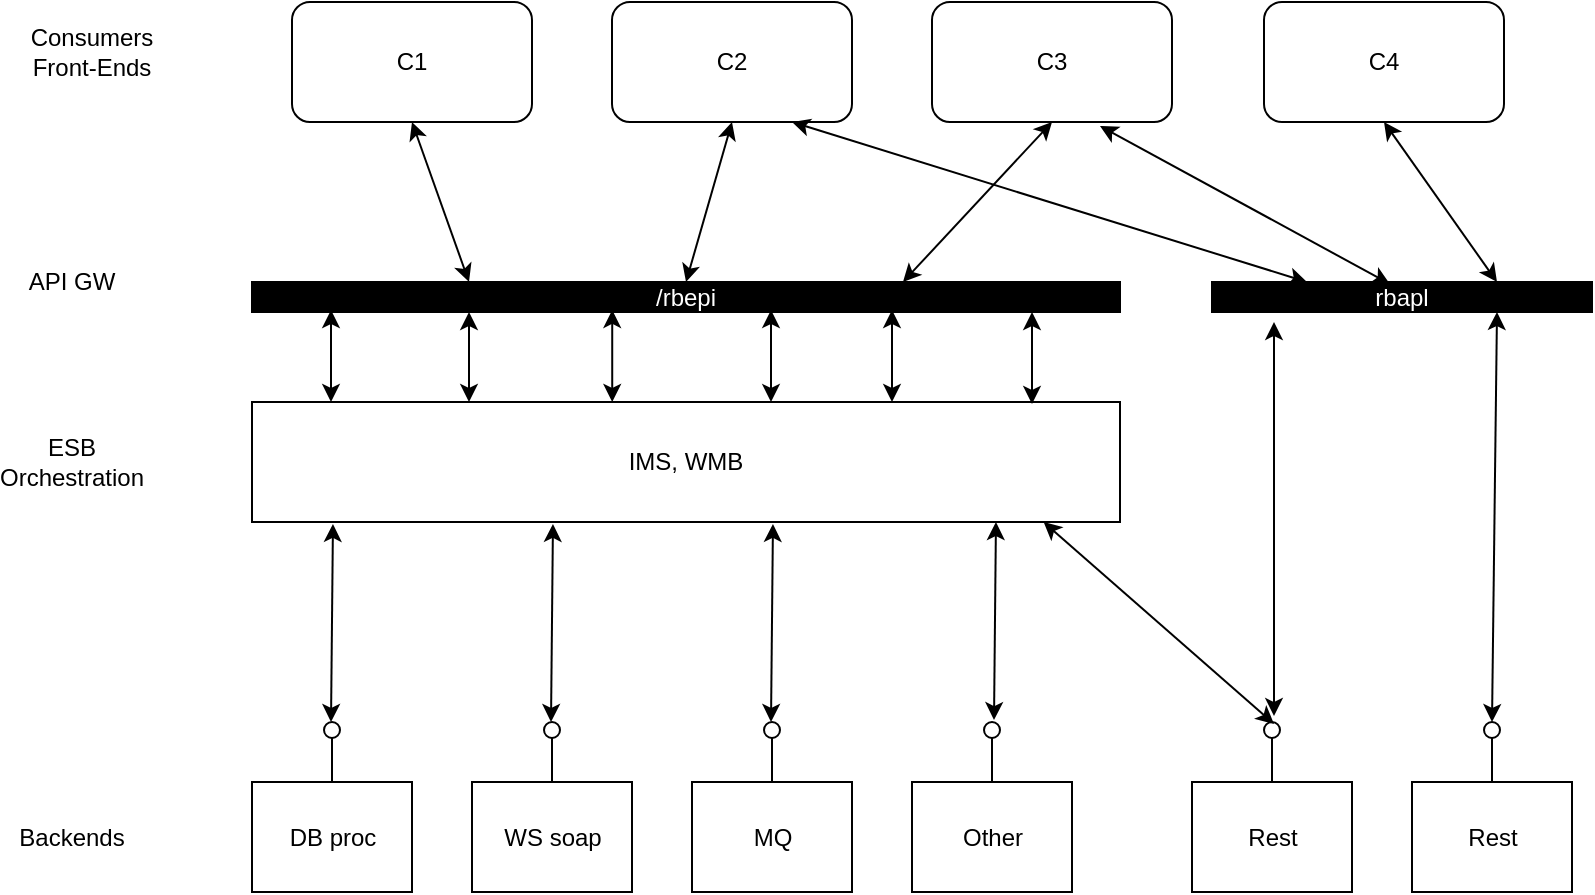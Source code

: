 <mxfile version="22.0.8" type="github">
  <diagram name="Stránka-1" id="EVxR3ctEMm_QV-ffG0Ox">
    <mxGraphModel dx="906" dy="531" grid="1" gridSize="10" guides="1" tooltips="1" connect="1" arrows="1" fold="1" page="1" pageScale="1" pageWidth="827" pageHeight="1169" math="0" shadow="0">
      <root>
        <mxCell id="0" />
        <mxCell id="1" parent="0" />
        <mxCell id="j2wSv_mhDDOv_lIF8v3o-17" value="Rest" style="html=1;rounded=0;" vertex="1" parent="1">
          <mxGeometry x="710" y="680" width="80" height="55" as="geometry" />
        </mxCell>
        <mxCell id="j2wSv_mhDDOv_lIF8v3o-18" value="" style="endArrow=none;html=1;rounded=0;align=center;verticalAlign=top;endFill=0;labelBackgroundColor=none;endSize=2;" edge="1" source="j2wSv_mhDDOv_lIF8v3o-19" parent="1">
          <mxGeometry relative="1" as="geometry">
            <mxPoint x="750" y="650" as="targetPoint" />
          </mxGeometry>
        </mxCell>
        <mxCell id="j2wSv_mhDDOv_lIF8v3o-20" value="" style="endArrow=none;html=1;rounded=0;align=center;verticalAlign=top;endFill=0;labelBackgroundColor=none;endSize=2;" edge="1" parent="1" source="j2wSv_mhDDOv_lIF8v3o-17" target="j2wSv_mhDDOv_lIF8v3o-19">
          <mxGeometry relative="1" as="geometry">
            <mxPoint x="750" y="665" as="sourcePoint" />
            <mxPoint x="750" y="650" as="targetPoint" />
          </mxGeometry>
        </mxCell>
        <mxCell id="j2wSv_mhDDOv_lIF8v3o-19" value="" style="ellipse;html=1;fontSize=11;align=center;fillColor=none;points=[];aspect=fixed;resizable=0;verticalAlign=bottom;labelPosition=center;verticalLabelPosition=top;flipH=1;" vertex="1" parent="1">
          <mxGeometry x="746" y="650" width="8" height="8" as="geometry" />
        </mxCell>
        <mxCell id="j2wSv_mhDDOv_lIF8v3o-21" value="Rest" style="html=1;rounded=0;" vertex="1" parent="1">
          <mxGeometry x="600" y="680" width="80" height="55" as="geometry" />
        </mxCell>
        <mxCell id="j2wSv_mhDDOv_lIF8v3o-22" value="" style="endArrow=none;html=1;rounded=0;align=center;verticalAlign=top;endFill=0;labelBackgroundColor=none;endSize=2;" edge="1" parent="1" source="j2wSv_mhDDOv_lIF8v3o-24">
          <mxGeometry relative="1" as="geometry">
            <mxPoint x="640" y="650" as="targetPoint" />
          </mxGeometry>
        </mxCell>
        <mxCell id="j2wSv_mhDDOv_lIF8v3o-23" value="" style="endArrow=none;html=1;rounded=0;align=center;verticalAlign=top;endFill=0;labelBackgroundColor=none;endSize=2;" edge="1" parent="1" source="j2wSv_mhDDOv_lIF8v3o-21" target="j2wSv_mhDDOv_lIF8v3o-24">
          <mxGeometry relative="1" as="geometry">
            <mxPoint x="640" y="665" as="sourcePoint" />
            <mxPoint x="640" y="650" as="targetPoint" />
          </mxGeometry>
        </mxCell>
        <mxCell id="j2wSv_mhDDOv_lIF8v3o-24" value="" style="ellipse;html=1;fontSize=11;align=center;fillColor=none;points=[];aspect=fixed;resizable=0;verticalAlign=bottom;labelPosition=center;verticalLabelPosition=top;flipH=1;" vertex="1" parent="1">
          <mxGeometry x="636" y="650" width="8" height="8" as="geometry" />
        </mxCell>
        <mxCell id="j2wSv_mhDDOv_lIF8v3o-26" value="WS soap" style="html=1;rounded=0;" vertex="1" parent="1">
          <mxGeometry x="240" y="680" width="80" height="55" as="geometry" />
        </mxCell>
        <mxCell id="j2wSv_mhDDOv_lIF8v3o-27" value="" style="endArrow=none;html=1;rounded=0;align=center;verticalAlign=top;endFill=0;labelBackgroundColor=none;endSize=2;" edge="1" parent="1" source="j2wSv_mhDDOv_lIF8v3o-29">
          <mxGeometry relative="1" as="geometry">
            <mxPoint x="280" y="650" as="targetPoint" />
          </mxGeometry>
        </mxCell>
        <mxCell id="j2wSv_mhDDOv_lIF8v3o-28" value="" style="endArrow=none;html=1;rounded=0;align=center;verticalAlign=top;endFill=0;labelBackgroundColor=none;endSize=2;" edge="1" parent="1" source="j2wSv_mhDDOv_lIF8v3o-26" target="j2wSv_mhDDOv_lIF8v3o-29">
          <mxGeometry relative="1" as="geometry">
            <mxPoint x="280" y="665" as="sourcePoint" />
            <mxPoint x="280" y="650" as="targetPoint" />
          </mxGeometry>
        </mxCell>
        <mxCell id="j2wSv_mhDDOv_lIF8v3o-29" value="" style="ellipse;html=1;fontSize=11;align=center;fillColor=none;points=[];aspect=fixed;resizable=0;verticalAlign=bottom;labelPosition=center;verticalLabelPosition=top;flipH=1;" vertex="1" parent="1">
          <mxGeometry x="276" y="650" width="8" height="8" as="geometry" />
        </mxCell>
        <mxCell id="j2wSv_mhDDOv_lIF8v3o-30" value="DB proc" style="html=1;rounded=0;" vertex="1" parent="1">
          <mxGeometry x="130" y="680" width="80" height="55" as="geometry" />
        </mxCell>
        <mxCell id="j2wSv_mhDDOv_lIF8v3o-31" value="" style="endArrow=none;html=1;rounded=0;align=center;verticalAlign=top;endFill=0;labelBackgroundColor=none;endSize=2;" edge="1" parent="1" source="j2wSv_mhDDOv_lIF8v3o-33">
          <mxGeometry relative="1" as="geometry">
            <mxPoint x="170" y="650" as="targetPoint" />
          </mxGeometry>
        </mxCell>
        <mxCell id="j2wSv_mhDDOv_lIF8v3o-32" value="" style="endArrow=none;html=1;rounded=0;align=center;verticalAlign=top;endFill=0;labelBackgroundColor=none;endSize=2;" edge="1" parent="1" source="j2wSv_mhDDOv_lIF8v3o-30" target="j2wSv_mhDDOv_lIF8v3o-33">
          <mxGeometry relative="1" as="geometry">
            <mxPoint x="170" y="665" as="sourcePoint" />
            <mxPoint x="170" y="650" as="targetPoint" />
          </mxGeometry>
        </mxCell>
        <mxCell id="j2wSv_mhDDOv_lIF8v3o-33" value="" style="ellipse;html=1;fontSize=11;align=center;fillColor=none;points=[];aspect=fixed;resizable=0;verticalAlign=bottom;labelPosition=center;verticalLabelPosition=top;flipH=1;" vertex="1" parent="1">
          <mxGeometry x="166" y="650" width="8" height="8" as="geometry" />
        </mxCell>
        <mxCell id="j2wSv_mhDDOv_lIF8v3o-34" value="Other" style="html=1;rounded=0;" vertex="1" parent="1">
          <mxGeometry x="460" y="680" width="80" height="55" as="geometry" />
        </mxCell>
        <mxCell id="j2wSv_mhDDOv_lIF8v3o-35" value="" style="endArrow=none;html=1;rounded=0;align=center;verticalAlign=top;endFill=0;labelBackgroundColor=none;endSize=2;" edge="1" parent="1" source="j2wSv_mhDDOv_lIF8v3o-37">
          <mxGeometry relative="1" as="geometry">
            <mxPoint x="500" y="650" as="targetPoint" />
          </mxGeometry>
        </mxCell>
        <mxCell id="j2wSv_mhDDOv_lIF8v3o-36" value="" style="endArrow=none;html=1;rounded=0;align=center;verticalAlign=top;endFill=0;labelBackgroundColor=none;endSize=2;" edge="1" parent="1" source="j2wSv_mhDDOv_lIF8v3o-34" target="j2wSv_mhDDOv_lIF8v3o-37">
          <mxGeometry relative="1" as="geometry">
            <mxPoint x="500" y="665" as="sourcePoint" />
            <mxPoint x="500" y="650" as="targetPoint" />
          </mxGeometry>
        </mxCell>
        <mxCell id="j2wSv_mhDDOv_lIF8v3o-37" value="" style="ellipse;html=1;fontSize=11;align=center;fillColor=none;points=[];aspect=fixed;resizable=0;verticalAlign=bottom;labelPosition=center;verticalLabelPosition=top;flipH=1;" vertex="1" parent="1">
          <mxGeometry x="496" y="650" width="8" height="8" as="geometry" />
        </mxCell>
        <mxCell id="j2wSv_mhDDOv_lIF8v3o-38" value="MQ" style="html=1;rounded=0;" vertex="1" parent="1">
          <mxGeometry x="350" y="680" width="80" height="55" as="geometry" />
        </mxCell>
        <mxCell id="j2wSv_mhDDOv_lIF8v3o-39" value="" style="endArrow=none;html=1;rounded=0;align=center;verticalAlign=top;endFill=0;labelBackgroundColor=none;endSize=2;" edge="1" parent="1" source="j2wSv_mhDDOv_lIF8v3o-41">
          <mxGeometry relative="1" as="geometry">
            <mxPoint x="390" y="650" as="targetPoint" />
          </mxGeometry>
        </mxCell>
        <mxCell id="j2wSv_mhDDOv_lIF8v3o-40" value="" style="endArrow=none;html=1;rounded=0;align=center;verticalAlign=top;endFill=0;labelBackgroundColor=none;endSize=2;" edge="1" parent="1" source="j2wSv_mhDDOv_lIF8v3o-38" target="j2wSv_mhDDOv_lIF8v3o-41">
          <mxGeometry relative="1" as="geometry">
            <mxPoint x="390" y="665" as="sourcePoint" />
            <mxPoint x="390" y="650" as="targetPoint" />
          </mxGeometry>
        </mxCell>
        <mxCell id="j2wSv_mhDDOv_lIF8v3o-41" value="" style="ellipse;html=1;fontSize=11;align=center;fillColor=none;points=[];aspect=fixed;resizable=0;verticalAlign=bottom;labelPosition=center;verticalLabelPosition=top;flipH=1;" vertex="1" parent="1">
          <mxGeometry x="386" y="650" width="8" height="8" as="geometry" />
        </mxCell>
        <mxCell id="j2wSv_mhDDOv_lIF8v3o-42" value="IMS, WMB" style="rounded=0;whiteSpace=wrap;html=1;" vertex="1" parent="1">
          <mxGeometry x="130" y="490" width="434" height="60" as="geometry" />
        </mxCell>
        <mxCell id="j2wSv_mhDDOv_lIF8v3o-43" value="Backends" style="text;strokeColor=none;align=center;fillColor=none;html=1;verticalAlign=middle;whiteSpace=wrap;rounded=0;" vertex="1" parent="1">
          <mxGeometry x="10" y="692.5" width="60" height="30" as="geometry" />
        </mxCell>
        <mxCell id="j2wSv_mhDDOv_lIF8v3o-44" value="ESB&lt;br&gt;Orchestration" style="text;strokeColor=none;align=center;fillColor=none;html=1;verticalAlign=middle;whiteSpace=wrap;rounded=0;" vertex="1" parent="1">
          <mxGeometry x="10" y="505" width="60" height="30" as="geometry" />
        </mxCell>
        <mxCell id="j2wSv_mhDDOv_lIF8v3o-45" value="API GW" style="text;strokeColor=none;align=center;fillColor=none;html=1;verticalAlign=middle;whiteSpace=wrap;rounded=0;" vertex="1" parent="1">
          <mxGeometry x="10" y="415" width="60" height="30" as="geometry" />
        </mxCell>
        <mxCell id="j2wSv_mhDDOv_lIF8v3o-46" value="Consumers&lt;br&gt;Front-Ends" style="text;strokeColor=none;align=center;fillColor=none;html=1;verticalAlign=middle;whiteSpace=wrap;rounded=0;" vertex="1" parent="1">
          <mxGeometry x="10" y="300" width="80" height="30" as="geometry" />
        </mxCell>
        <mxCell id="j2wSv_mhDDOv_lIF8v3o-47" value="/rbepi" style="rounded=0;whiteSpace=wrap;html=1;fillColor=#000000;fontColor=#ffffff;" vertex="1" parent="1">
          <mxGeometry x="130" y="430" width="434" height="15" as="geometry" />
        </mxCell>
        <mxCell id="j2wSv_mhDDOv_lIF8v3o-48" value="rbapl" style="rounded=0;whiteSpace=wrap;html=1;fontColor=#FFFFFF;strokeColor=#000000;fillColor=#000000;" vertex="1" parent="1">
          <mxGeometry x="610" y="430" width="190" height="15" as="geometry" />
        </mxCell>
        <mxCell id="j2wSv_mhDDOv_lIF8v3o-49" value="C1" style="rounded=1;whiteSpace=wrap;html=1;" vertex="1" parent="1">
          <mxGeometry x="150" y="290" width="120" height="60" as="geometry" />
        </mxCell>
        <mxCell id="j2wSv_mhDDOv_lIF8v3o-50" value="C2" style="rounded=1;whiteSpace=wrap;html=1;" vertex="1" parent="1">
          <mxGeometry x="310" y="290" width="120" height="60" as="geometry" />
        </mxCell>
        <mxCell id="j2wSv_mhDDOv_lIF8v3o-51" value="C3" style="rounded=1;whiteSpace=wrap;html=1;" vertex="1" parent="1">
          <mxGeometry x="470" y="290" width="120" height="60" as="geometry" />
        </mxCell>
        <mxCell id="j2wSv_mhDDOv_lIF8v3o-52" value="C4" style="rounded=1;whiteSpace=wrap;html=1;" vertex="1" parent="1">
          <mxGeometry x="636" y="290" width="120" height="60" as="geometry" />
        </mxCell>
        <mxCell id="j2wSv_mhDDOv_lIF8v3o-53" value="" style="endArrow=classic;startArrow=classic;html=1;rounded=0;entryX=0.75;entryY=1;entryDx=0;entryDy=0;" edge="1" parent="1" target="j2wSv_mhDDOv_lIF8v3o-48">
          <mxGeometry width="50" height="50" relative="1" as="geometry">
            <mxPoint x="750" y="650" as="sourcePoint" />
            <mxPoint x="800" y="600" as="targetPoint" />
          </mxGeometry>
        </mxCell>
        <mxCell id="j2wSv_mhDDOv_lIF8v3o-54" value="" style="endArrow=classic;startArrow=classic;html=1;rounded=0;entryX=0.864;entryY=1.033;entryDx=0;entryDy=0;exitX=0;exitY=0.125;exitDx=0;exitDy=0;exitPerimeter=0;entryPerimeter=0;" edge="1" parent="1">
          <mxGeometry width="50" height="50" relative="1" as="geometry">
            <mxPoint x="389.5" y="650" as="sourcePoint" />
            <mxPoint x="390.476" y="550.98" as="targetPoint" />
          </mxGeometry>
        </mxCell>
        <mxCell id="j2wSv_mhDDOv_lIF8v3o-55" value="" style="endArrow=classic;startArrow=classic;html=1;rounded=0;entryX=0.864;entryY=1.033;entryDx=0;entryDy=0;exitX=0;exitY=0.125;exitDx=0;exitDy=0;exitPerimeter=0;entryPerimeter=0;" edge="1" parent="1">
          <mxGeometry width="50" height="50" relative="1" as="geometry">
            <mxPoint x="501" y="649.02" as="sourcePoint" />
            <mxPoint x="501.976" y="550" as="targetPoint" />
          </mxGeometry>
        </mxCell>
        <mxCell id="j2wSv_mhDDOv_lIF8v3o-56" value="" style="endArrow=classic;startArrow=classic;html=1;rounded=0;entryX=0.864;entryY=1.033;entryDx=0;entryDy=0;exitX=0;exitY=0.125;exitDx=0;exitDy=0;exitPerimeter=0;entryPerimeter=0;" edge="1" parent="1">
          <mxGeometry width="50" height="50" relative="1" as="geometry">
            <mxPoint x="279.5" y="650" as="sourcePoint" />
            <mxPoint x="280.476" y="550.98" as="targetPoint" />
          </mxGeometry>
        </mxCell>
        <mxCell id="j2wSv_mhDDOv_lIF8v3o-57" value="" style="endArrow=classic;startArrow=classic;html=1;rounded=0;entryX=0.864;entryY=1.033;entryDx=0;entryDy=0;exitX=0;exitY=0.125;exitDx=0;exitDy=0;exitPerimeter=0;entryPerimeter=0;" edge="1" parent="1">
          <mxGeometry width="50" height="50" relative="1" as="geometry">
            <mxPoint x="169.5" y="650" as="sourcePoint" />
            <mxPoint x="170.476" y="550.98" as="targetPoint" />
          </mxGeometry>
        </mxCell>
        <mxCell id="j2wSv_mhDDOv_lIF8v3o-58" value="" style="endArrow=classic;startArrow=classic;html=1;rounded=0;entryX=0.5;entryY=1;entryDx=0;entryDy=0;exitX=0.25;exitY=0;exitDx=0;exitDy=0;" edge="1" parent="1" source="j2wSv_mhDDOv_lIF8v3o-47" target="j2wSv_mhDDOv_lIF8v3o-49">
          <mxGeometry width="50" height="50" relative="1" as="geometry">
            <mxPoint x="390" y="560" as="sourcePoint" />
            <mxPoint x="440" y="510" as="targetPoint" />
          </mxGeometry>
        </mxCell>
        <mxCell id="j2wSv_mhDDOv_lIF8v3o-59" value="" style="endArrow=classic;startArrow=classic;html=1;rounded=0;entryX=0.5;entryY=1;entryDx=0;entryDy=0;exitX=0.5;exitY=0;exitDx=0;exitDy=0;" edge="1" parent="1" source="j2wSv_mhDDOv_lIF8v3o-47" target="j2wSv_mhDDOv_lIF8v3o-50">
          <mxGeometry width="50" height="50" relative="1" as="geometry">
            <mxPoint x="390" y="560" as="sourcePoint" />
            <mxPoint x="440" y="510" as="targetPoint" />
          </mxGeometry>
        </mxCell>
        <mxCell id="j2wSv_mhDDOv_lIF8v3o-60" value="" style="endArrow=classic;startArrow=classic;html=1;rounded=0;entryX=0.5;entryY=1;entryDx=0;entryDy=0;exitX=0.75;exitY=0;exitDx=0;exitDy=0;" edge="1" parent="1" source="j2wSv_mhDDOv_lIF8v3o-47" target="j2wSv_mhDDOv_lIF8v3o-51">
          <mxGeometry width="50" height="50" relative="1" as="geometry">
            <mxPoint x="357" y="440" as="sourcePoint" />
            <mxPoint x="380" y="360" as="targetPoint" />
          </mxGeometry>
        </mxCell>
        <mxCell id="j2wSv_mhDDOv_lIF8v3o-61" value="" style="endArrow=classic;startArrow=classic;html=1;rounded=0;entryX=0.75;entryY=1;entryDx=0;entryDy=0;exitX=0.25;exitY=0;exitDx=0;exitDy=0;" edge="1" parent="1" source="j2wSv_mhDDOv_lIF8v3o-48" target="j2wSv_mhDDOv_lIF8v3o-50">
          <mxGeometry width="50" height="50" relative="1" as="geometry">
            <mxPoint x="357" y="440" as="sourcePoint" />
            <mxPoint x="380" y="360" as="targetPoint" />
          </mxGeometry>
        </mxCell>
        <mxCell id="j2wSv_mhDDOv_lIF8v3o-62" value="" style="endArrow=classic;startArrow=classic;html=1;rounded=0;entryX=0.5;entryY=1;entryDx=0;entryDy=0;exitX=0.75;exitY=0;exitDx=0;exitDy=0;" edge="1" parent="1" source="j2wSv_mhDDOv_lIF8v3o-48" target="j2wSv_mhDDOv_lIF8v3o-52">
          <mxGeometry width="50" height="50" relative="1" as="geometry">
            <mxPoint x="644" y="415" as="sourcePoint" />
            <mxPoint x="694" y="365" as="targetPoint" />
          </mxGeometry>
        </mxCell>
        <mxCell id="j2wSv_mhDDOv_lIF8v3o-64" value="" style="endArrow=classic;startArrow=classic;html=1;rounded=0;entryX=0.7;entryY=1.033;entryDx=0;entryDy=0;entryPerimeter=0;exitX=0.468;exitY=0.067;exitDx=0;exitDy=0;exitPerimeter=0;" edge="1" parent="1" source="j2wSv_mhDDOv_lIF8v3o-48" target="j2wSv_mhDDOv_lIF8v3o-51">
          <mxGeometry width="50" height="50" relative="1" as="geometry">
            <mxPoint x="530" y="410" as="sourcePoint" />
            <mxPoint x="580" y="360" as="targetPoint" />
          </mxGeometry>
        </mxCell>
        <mxCell id="j2wSv_mhDDOv_lIF8v3o-65" value="" style="endArrow=classic;startArrow=classic;html=1;rounded=0;entryX=0.25;entryY=1;entryDx=0;entryDy=0;exitX=0.25;exitY=0;exitDx=0;exitDy=0;" edge="1" parent="1" source="j2wSv_mhDDOv_lIF8v3o-42" target="j2wSv_mhDDOv_lIF8v3o-47">
          <mxGeometry width="50" height="50" relative="1" as="geometry">
            <mxPoint x="390" y="560" as="sourcePoint" />
            <mxPoint x="440" y="510" as="targetPoint" />
          </mxGeometry>
        </mxCell>
        <mxCell id="j2wSv_mhDDOv_lIF8v3o-66" value="" style="endArrow=classic;startArrow=classic;html=1;rounded=0;entryX=0.415;entryY=0.933;entryDx=0;entryDy=0;exitX=0.415;exitY=0;exitDx=0;exitDy=0;entryPerimeter=0;exitPerimeter=0;" edge="1" parent="1" source="j2wSv_mhDDOv_lIF8v3o-42" target="j2wSv_mhDDOv_lIF8v3o-47">
          <mxGeometry width="50" height="50" relative="1" as="geometry">
            <mxPoint x="249" y="500" as="sourcePoint" />
            <mxPoint x="249" y="455" as="targetPoint" />
          </mxGeometry>
        </mxCell>
        <mxCell id="j2wSv_mhDDOv_lIF8v3o-67" value="" style="endArrow=classic;startArrow=classic;html=1;rounded=0;entryX=0.415;entryY=0.933;entryDx=0;entryDy=0;exitX=0.415;exitY=0;exitDx=0;exitDy=0;entryPerimeter=0;exitPerimeter=0;" edge="1" parent="1">
          <mxGeometry width="50" height="50" relative="1" as="geometry">
            <mxPoint x="389.5" y="490" as="sourcePoint" />
            <mxPoint x="389.5" y="444" as="targetPoint" />
          </mxGeometry>
        </mxCell>
        <mxCell id="j2wSv_mhDDOv_lIF8v3o-68" value="" style="endArrow=classic;startArrow=classic;html=1;rounded=0;entryX=0.415;entryY=0.933;entryDx=0;entryDy=0;exitX=0.415;exitY=0;exitDx=0;exitDy=0;entryPerimeter=0;exitPerimeter=0;" edge="1" parent="1">
          <mxGeometry width="50" height="50" relative="1" as="geometry">
            <mxPoint x="450" y="490" as="sourcePoint" />
            <mxPoint x="450" y="444" as="targetPoint" />
          </mxGeometry>
        </mxCell>
        <mxCell id="j2wSv_mhDDOv_lIF8v3o-69" value="" style="endArrow=classic;startArrow=classic;html=1;rounded=0;entryX=0.415;entryY=0.933;entryDx=0;entryDy=0;exitX=0.415;exitY=0;exitDx=0;exitDy=0;entryPerimeter=0;exitPerimeter=0;" edge="1" parent="1">
          <mxGeometry width="50" height="50" relative="1" as="geometry">
            <mxPoint x="169.5" y="490" as="sourcePoint" />
            <mxPoint x="169.5" y="444" as="targetPoint" />
          </mxGeometry>
        </mxCell>
        <mxCell id="j2wSv_mhDDOv_lIF8v3o-70" value="" style="endArrow=classic;startArrow=classic;html=1;rounded=0;entryX=0.415;entryY=0.933;entryDx=0;entryDy=0;exitX=0.415;exitY=0;exitDx=0;exitDy=0;entryPerimeter=0;exitPerimeter=0;" edge="1" parent="1">
          <mxGeometry width="50" height="50" relative="1" as="geometry">
            <mxPoint x="520" y="491" as="sourcePoint" />
            <mxPoint x="520" y="445" as="targetPoint" />
          </mxGeometry>
        </mxCell>
        <mxCell id="j2wSv_mhDDOv_lIF8v3o-71" value="" style="endArrow=classic;startArrow=classic;html=1;rounded=0;exitX=0.912;exitY=1;exitDx=0;exitDy=0;exitPerimeter=0;entryX=0.375;entryY=0.125;entryDx=0;entryDy=0;entryPerimeter=0;" edge="1" parent="1" source="j2wSv_mhDDOv_lIF8v3o-42" target="j2wSv_mhDDOv_lIF8v3o-24">
          <mxGeometry width="50" height="50" relative="1" as="geometry">
            <mxPoint x="390" y="560" as="sourcePoint" />
            <mxPoint x="640" y="620" as="targetPoint" />
          </mxGeometry>
        </mxCell>
        <mxCell id="j2wSv_mhDDOv_lIF8v3o-72" value="" style="endArrow=classic;startArrow=classic;html=1;rounded=0;entryX=0.375;entryY=-0.375;entryDx=0;entryDy=0;entryPerimeter=0;" edge="1" parent="1" target="j2wSv_mhDDOv_lIF8v3o-24">
          <mxGeometry width="50" height="50" relative="1" as="geometry">
            <mxPoint x="641" y="450" as="sourcePoint" />
            <mxPoint x="695" y="621" as="targetPoint" />
          </mxGeometry>
        </mxCell>
      </root>
    </mxGraphModel>
  </diagram>
</mxfile>
